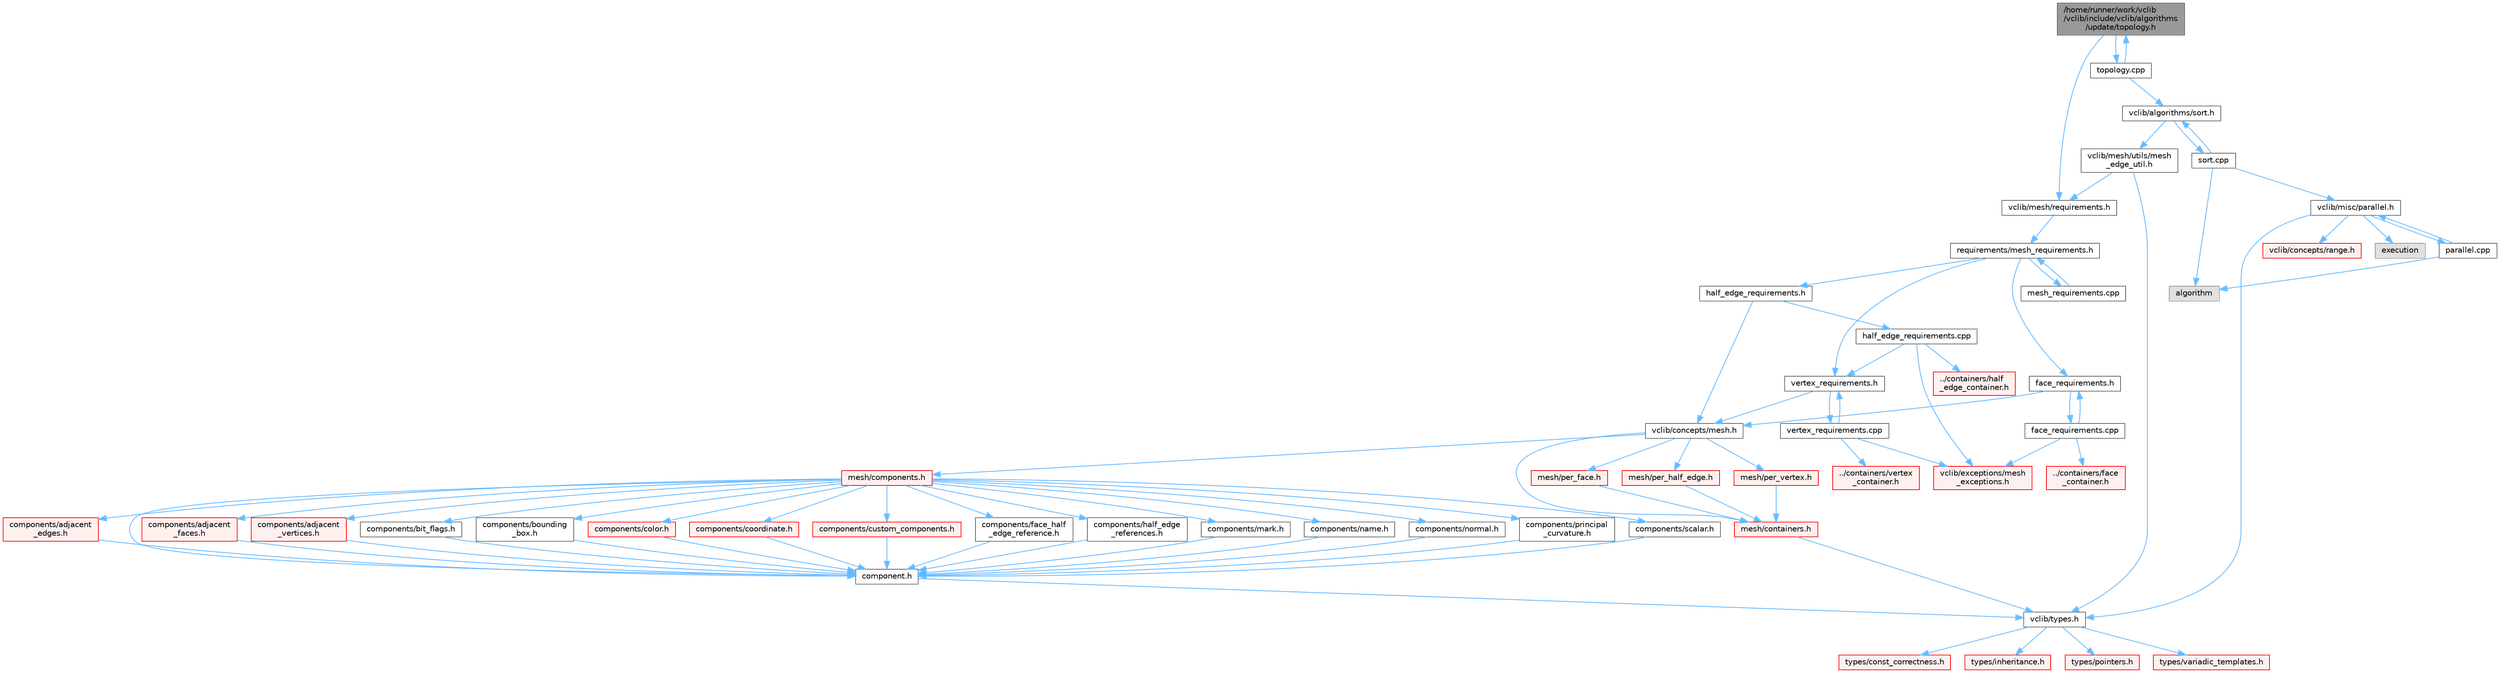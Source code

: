 digraph "/home/runner/work/vclib/vclib/include/vclib/algorithms/update/topology.h"
{
 // LATEX_PDF_SIZE
  bgcolor="transparent";
  edge [fontname=Helvetica,fontsize=10,labelfontname=Helvetica,labelfontsize=10];
  node [fontname=Helvetica,fontsize=10,shape=box,height=0.2,width=0.4];
  Node1 [label="/home/runner/work/vclib\l/vclib/include/vclib/algorithms\l/update/topology.h",height=0.2,width=0.4,color="gray40", fillcolor="grey60", style="filled", fontcolor="black",tooltip=" "];
  Node1 -> Node2 [color="steelblue1",style="solid"];
  Node2 [label="vclib/mesh/requirements.h",height=0.2,width=0.4,color="grey40", fillcolor="white", style="filled",URL="$requirements_8h.html",tooltip=" "];
  Node2 -> Node3 [color="steelblue1",style="solid"];
  Node3 [label="requirements/mesh_requirements.h",height=0.2,width=0.4,color="grey40", fillcolor="white", style="filled",URL="$mesh__requirements_8h.html",tooltip=" "];
  Node3 -> Node4 [color="steelblue1",style="solid"];
  Node4 [label="half_edge_requirements.h",height=0.2,width=0.4,color="grey40", fillcolor="white", style="filled",URL="$half__edge__requirements_8h.html",tooltip=" "];
  Node4 -> Node5 [color="steelblue1",style="solid"];
  Node5 [label="vclib/concepts/mesh.h",height=0.2,width=0.4,color="grey40", fillcolor="white", style="filled",URL="$concepts_2mesh_8h.html",tooltip=" "];
  Node5 -> Node6 [color="steelblue1",style="solid"];
  Node6 [label="mesh/components.h",height=0.2,width=0.4,color="red", fillcolor="#FFF0F0", style="filled",URL="$concepts_2mesh_2components_8h.html",tooltip=" "];
  Node6 -> Node7 [color="steelblue1",style="solid"];
  Node7 [label="components/adjacent\l_edges.h",height=0.2,width=0.4,color="red", fillcolor="#FFF0F0", style="filled",URL="$concepts_2mesh_2components_2adjacent__edges_8h.html",tooltip=" "];
  Node7 -> Node9 [color="steelblue1",style="solid"];
  Node9 [label="component.h",height=0.2,width=0.4,color="grey40", fillcolor="white", style="filled",URL="$component_8h.html",tooltip=" "];
  Node9 -> Node10 [color="steelblue1",style="solid"];
  Node10 [label="vclib/types.h",height=0.2,width=0.4,color="grey40", fillcolor="white", style="filled",URL="$types_8h.html",tooltip=" "];
  Node10 -> Node11 [color="steelblue1",style="solid"];
  Node11 [label="types/const_correctness.h",height=0.2,width=0.4,color="red", fillcolor="#FFF0F0", style="filled",URL="$types_2const__correctness_8h.html",tooltip=" "];
  Node10 -> Node13 [color="steelblue1",style="solid"];
  Node13 [label="types/inheritance.h",height=0.2,width=0.4,color="red", fillcolor="#FFF0F0", style="filled",URL="$inheritance_8h.html",tooltip=" "];
  Node10 -> Node14 [color="steelblue1",style="solid"];
  Node14 [label="types/pointers.h",height=0.2,width=0.4,color="red", fillcolor="#FFF0F0", style="filled",URL="$types_2pointers_8h.html",tooltip=" "];
  Node10 -> Node15 [color="steelblue1",style="solid"];
  Node15 [label="types/variadic_templates.h",height=0.2,width=0.4,color="red", fillcolor="#FFF0F0", style="filled",URL="$variadic__templates_8h.html",tooltip=" "];
  Node6 -> Node21 [color="steelblue1",style="solid"];
  Node21 [label="components/adjacent\l_faces.h",height=0.2,width=0.4,color="red", fillcolor="#FFF0F0", style="filled",URL="$concepts_2mesh_2components_2adjacent__faces_8h.html",tooltip=" "];
  Node21 -> Node9 [color="steelblue1",style="solid"];
  Node6 -> Node22 [color="steelblue1",style="solid"];
  Node22 [label="components/adjacent\l_vertices.h",height=0.2,width=0.4,color="red", fillcolor="#FFF0F0", style="filled",URL="$concepts_2mesh_2components_2adjacent__vertices_8h.html",tooltip=" "];
  Node22 -> Node9 [color="steelblue1",style="solid"];
  Node6 -> Node23 [color="steelblue1",style="solid"];
  Node23 [label="components/bit_flags.h",height=0.2,width=0.4,color="grey40", fillcolor="white", style="filled",URL="$concepts_2mesh_2components_2bit__flags_8h.html",tooltip=" "];
  Node23 -> Node9 [color="steelblue1",style="solid"];
  Node6 -> Node24 [color="steelblue1",style="solid"];
  Node24 [label="components/bounding\l_box.h",height=0.2,width=0.4,color="grey40", fillcolor="white", style="filled",URL="$concepts_2mesh_2components_2bounding__box_8h.html",tooltip=" "];
  Node24 -> Node9 [color="steelblue1",style="solid"];
  Node6 -> Node25 [color="steelblue1",style="solid"];
  Node25 [label="components/color.h",height=0.2,width=0.4,color="red", fillcolor="#FFF0F0", style="filled",URL="$concepts_2mesh_2components_2color_8h.html",tooltip=" "];
  Node25 -> Node9 [color="steelblue1",style="solid"];
  Node6 -> Node9 [color="steelblue1",style="solid"];
  Node6 -> Node42 [color="steelblue1",style="solid"];
  Node42 [label="components/coordinate.h",height=0.2,width=0.4,color="red", fillcolor="#FFF0F0", style="filled",URL="$concepts_2mesh_2components_2coordinate_8h.html",tooltip=" "];
  Node42 -> Node9 [color="steelblue1",style="solid"];
  Node6 -> Node47 [color="steelblue1",style="solid"];
  Node47 [label="components/custom_components.h",height=0.2,width=0.4,color="red", fillcolor="#FFF0F0", style="filled",URL="$concepts_2mesh_2components_2custom__components_8h.html",tooltip=" "];
  Node47 -> Node9 [color="steelblue1",style="solid"];
  Node6 -> Node49 [color="steelblue1",style="solid"];
  Node49 [label="components/face_half\l_edge_reference.h",height=0.2,width=0.4,color="grey40", fillcolor="white", style="filled",URL="$concepts_2mesh_2components_2face__half__edge__reference_8h.html",tooltip=" "];
  Node49 -> Node9 [color="steelblue1",style="solid"];
  Node6 -> Node50 [color="steelblue1",style="solid"];
  Node50 [label="components/half_edge\l_references.h",height=0.2,width=0.4,color="grey40", fillcolor="white", style="filled",URL="$concepts_2mesh_2components_2half__edge__references_8h.html",tooltip=" "];
  Node50 -> Node9 [color="steelblue1",style="solid"];
  Node6 -> Node51 [color="steelblue1",style="solid"];
  Node51 [label="components/mark.h",height=0.2,width=0.4,color="grey40", fillcolor="white", style="filled",URL="$concepts_2mesh_2components_2mark_8h.html",tooltip=" "];
  Node51 -> Node9 [color="steelblue1",style="solid"];
  Node6 -> Node52 [color="steelblue1",style="solid"];
  Node52 [label="components/name.h",height=0.2,width=0.4,color="grey40", fillcolor="white", style="filled",URL="$concepts_2mesh_2components_2name_8h.html",tooltip=" "];
  Node52 -> Node9 [color="steelblue1",style="solid"];
  Node6 -> Node53 [color="steelblue1",style="solid"];
  Node53 [label="components/normal.h",height=0.2,width=0.4,color="grey40", fillcolor="white", style="filled",URL="$concepts_2mesh_2components_2normal_8h.html",tooltip=" "];
  Node53 -> Node9 [color="steelblue1",style="solid"];
  Node6 -> Node54 [color="steelblue1",style="solid"];
  Node54 [label="components/principal\l_curvature.h",height=0.2,width=0.4,color="grey40", fillcolor="white", style="filled",URL="$concepts_2mesh_2components_2principal__curvature_8h.html",tooltip=" "];
  Node54 -> Node9 [color="steelblue1",style="solid"];
  Node6 -> Node55 [color="steelblue1",style="solid"];
  Node55 [label="components/scalar.h",height=0.2,width=0.4,color="grey40", fillcolor="white", style="filled",URL="$concepts_2mesh_2components_2scalar_8h.html",tooltip=" "];
  Node55 -> Node9 [color="steelblue1",style="solid"];
  Node5 -> Node63 [color="steelblue1",style="solid"];
  Node63 [label="mesh/containers.h",height=0.2,width=0.4,color="red", fillcolor="#FFF0F0", style="filled",URL="$concepts_2mesh_2containers_8h.html",tooltip=" "];
  Node63 -> Node10 [color="steelblue1",style="solid"];
  Node5 -> Node64 [color="steelblue1",style="solid"];
  Node64 [label="mesh/per_face.h",height=0.2,width=0.4,color="red", fillcolor="#FFF0F0", style="filled",URL="$per__face_8h.html",tooltip=" "];
  Node64 -> Node63 [color="steelblue1",style="solid"];
  Node5 -> Node67 [color="steelblue1",style="solid"];
  Node67 [label="mesh/per_half_edge.h",height=0.2,width=0.4,color="red", fillcolor="#FFF0F0", style="filled",URL="$per__half__edge_8h.html",tooltip=" "];
  Node67 -> Node63 [color="steelblue1",style="solid"];
  Node5 -> Node69 [color="steelblue1",style="solid"];
  Node69 [label="mesh/per_vertex.h",height=0.2,width=0.4,color="red", fillcolor="#FFF0F0", style="filled",URL="$per__vertex_8h.html",tooltip=" "];
  Node69 -> Node63 [color="steelblue1",style="solid"];
  Node4 -> Node71 [color="steelblue1",style="solid"];
  Node71 [label="half_edge_requirements.cpp",height=0.2,width=0.4,color="grey40", fillcolor="white", style="filled",URL="$half__edge__requirements_8cpp.html",tooltip=" "];
  Node71 -> Node72 [color="steelblue1",style="solid"];
  Node72 [label="vertex_requirements.h",height=0.2,width=0.4,color="grey40", fillcolor="white", style="filled",URL="$vertex__requirements_8h.html",tooltip=" "];
  Node72 -> Node5 [color="steelblue1",style="solid"];
  Node72 -> Node73 [color="steelblue1",style="solid"];
  Node73 [label="vertex_requirements.cpp",height=0.2,width=0.4,color="grey40", fillcolor="white", style="filled",URL="$vertex__requirements_8cpp.html",tooltip=" "];
  Node73 -> Node72 [color="steelblue1",style="solid"];
  Node73 -> Node74 [color="steelblue1",style="solid"];
  Node74 [label="vclib/exceptions/mesh\l_exceptions.h",height=0.2,width=0.4,color="red", fillcolor="#FFF0F0", style="filled",URL="$mesh__exceptions_8h.html",tooltip=" "];
  Node73 -> Node76 [color="steelblue1",style="solid"];
  Node76 [label="../containers/vertex\l_container.h",height=0.2,width=0.4,color="red", fillcolor="#FFF0F0", style="filled",URL="$vertex__container_8h.html",tooltip=" "];
  Node71 -> Node74 [color="steelblue1",style="solid"];
  Node71 -> Node146 [color="steelblue1",style="solid"];
  Node146 [label="../containers/half\l_edge_container.h",height=0.2,width=0.4,color="red", fillcolor="#FFF0F0", style="filled",URL="$half__edge__container_8h.html",tooltip=" "];
  Node3 -> Node153 [color="steelblue1",style="solid"];
  Node153 [label="face_requirements.h",height=0.2,width=0.4,color="grey40", fillcolor="white", style="filled",URL="$face__requirements_8h.html",tooltip=" "];
  Node153 -> Node5 [color="steelblue1",style="solid"];
  Node153 -> Node154 [color="steelblue1",style="solid"];
  Node154 [label="face_requirements.cpp",height=0.2,width=0.4,color="grey40", fillcolor="white", style="filled",URL="$face__requirements_8cpp.html",tooltip=" "];
  Node154 -> Node153 [color="steelblue1",style="solid"];
  Node154 -> Node74 [color="steelblue1",style="solid"];
  Node154 -> Node155 [color="steelblue1",style="solid"];
  Node155 [label="../containers/face\l_container.h",height=0.2,width=0.4,color="red", fillcolor="#FFF0F0", style="filled",URL="$face__container_8h.html",tooltip=" "];
  Node3 -> Node72 [color="steelblue1",style="solid"];
  Node3 -> Node178 [color="steelblue1",style="solid"];
  Node178 [label="mesh_requirements.cpp",height=0.2,width=0.4,color="grey40", fillcolor="white", style="filled",URL="$mesh__requirements_8cpp.html",tooltip=" "];
  Node178 -> Node3 [color="steelblue1",style="solid"];
  Node1 -> Node179 [color="steelblue1",style="solid"];
  Node179 [label="topology.cpp",height=0.2,width=0.4,color="grey40", fillcolor="white", style="filled",URL="$update_2topology_8cpp.html",tooltip=" "];
  Node179 -> Node1 [color="steelblue1",style="solid"];
  Node179 -> Node180 [color="steelblue1",style="solid"];
  Node180 [label="vclib/algorithms/sort.h",height=0.2,width=0.4,color="grey40", fillcolor="white", style="filled",URL="$sort_8h.html",tooltip=" "];
  Node180 -> Node181 [color="steelblue1",style="solid"];
  Node181 [label="vclib/mesh/utils/mesh\l_edge_util.h",height=0.2,width=0.4,color="grey40", fillcolor="white", style="filled",URL="$mesh__edge__util_8h.html",tooltip=" "];
  Node181 -> Node2 [color="steelblue1",style="solid"];
  Node181 -> Node10 [color="steelblue1",style="solid"];
  Node180 -> Node182 [color="steelblue1",style="solid"];
  Node182 [label="sort.cpp",height=0.2,width=0.4,color="grey40", fillcolor="white", style="filled",URL="$sort_8cpp.html",tooltip=" "];
  Node182 -> Node180 [color="steelblue1",style="solid"];
  Node182 -> Node92 [color="steelblue1",style="solid"];
  Node92 [label="algorithm",height=0.2,width=0.4,color="grey60", fillcolor="#E0E0E0", style="filled",tooltip=" "];
  Node182 -> Node183 [color="steelblue1",style="solid"];
  Node183 [label="vclib/misc/parallel.h",height=0.2,width=0.4,color="grey40", fillcolor="white", style="filled",URL="$parallel_8h.html",tooltip=" "];
  Node183 -> Node184 [color="steelblue1",style="solid"];
  Node184 [label="vclib/concepts/range.h",height=0.2,width=0.4,color="red", fillcolor="#FFF0F0", style="filled",URL="$range_8h.html",tooltip=" "];
  Node183 -> Node10 [color="steelblue1",style="solid"];
  Node183 -> Node191 [color="steelblue1",style="solid"];
  Node191 [label="execution",height=0.2,width=0.4,color="grey60", fillcolor="#E0E0E0", style="filled",tooltip=" "];
  Node183 -> Node192 [color="steelblue1",style="solid"];
  Node192 [label="parallel.cpp",height=0.2,width=0.4,color="grey40", fillcolor="white", style="filled",URL="$parallel_8cpp.html",tooltip=" "];
  Node192 -> Node183 [color="steelblue1",style="solid"];
  Node192 -> Node92 [color="steelblue1",style="solid"];
}
